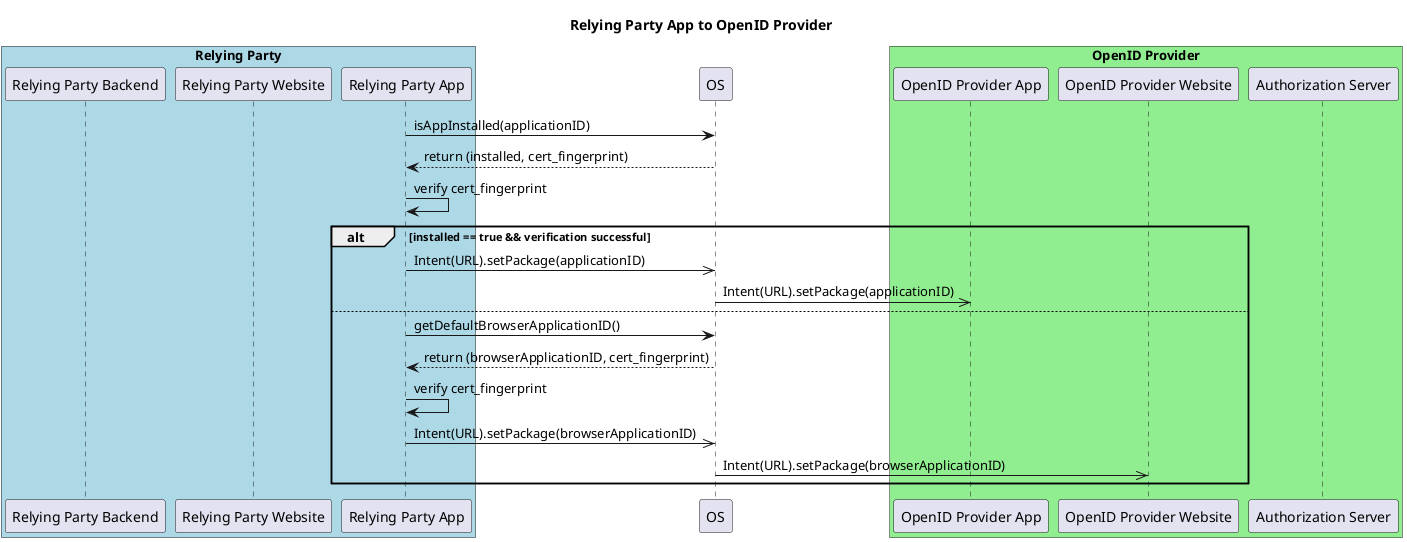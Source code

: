 @startuml

title Relying Party App to OpenID Provider

box "Relying Party" #LightBlue
participant "Relying Party Backend" as rpb
participant "Relying Party Website" as rpw
participant "Relying Party App" as rpa
end box
participant "OS" as os
box "OpenID Provider" #LightGreen
participant "OpenID Provider App" as opa
participant "OpenID Provider Website" as opw
participant "Authorization Server" as as
end box

rpa -> os: isAppInstalled(applicationID)
rpa <-- os: return (installed, cert_fingerprint)
rpa -> rpa: verify cert_fingerprint

alt installed == true && verification successful
   rpa ->> os: Intent(URL).setPackage(applicationID)
   os ->> opa: Intent(URL).setPackage(applicationID)
else
   rpa -> os: getDefaultBrowserApplicationID()
   rpa <-- os: return (browserApplicationID, cert_fingerprint)
   rpa -> rpa: verify cert_fingerprint
   rpa ->> os: Intent(URL).setPackage(browserApplicationID)
   os ->> opw: Intent(URL).setPackage(browserApplicationID)
end

@enduml
